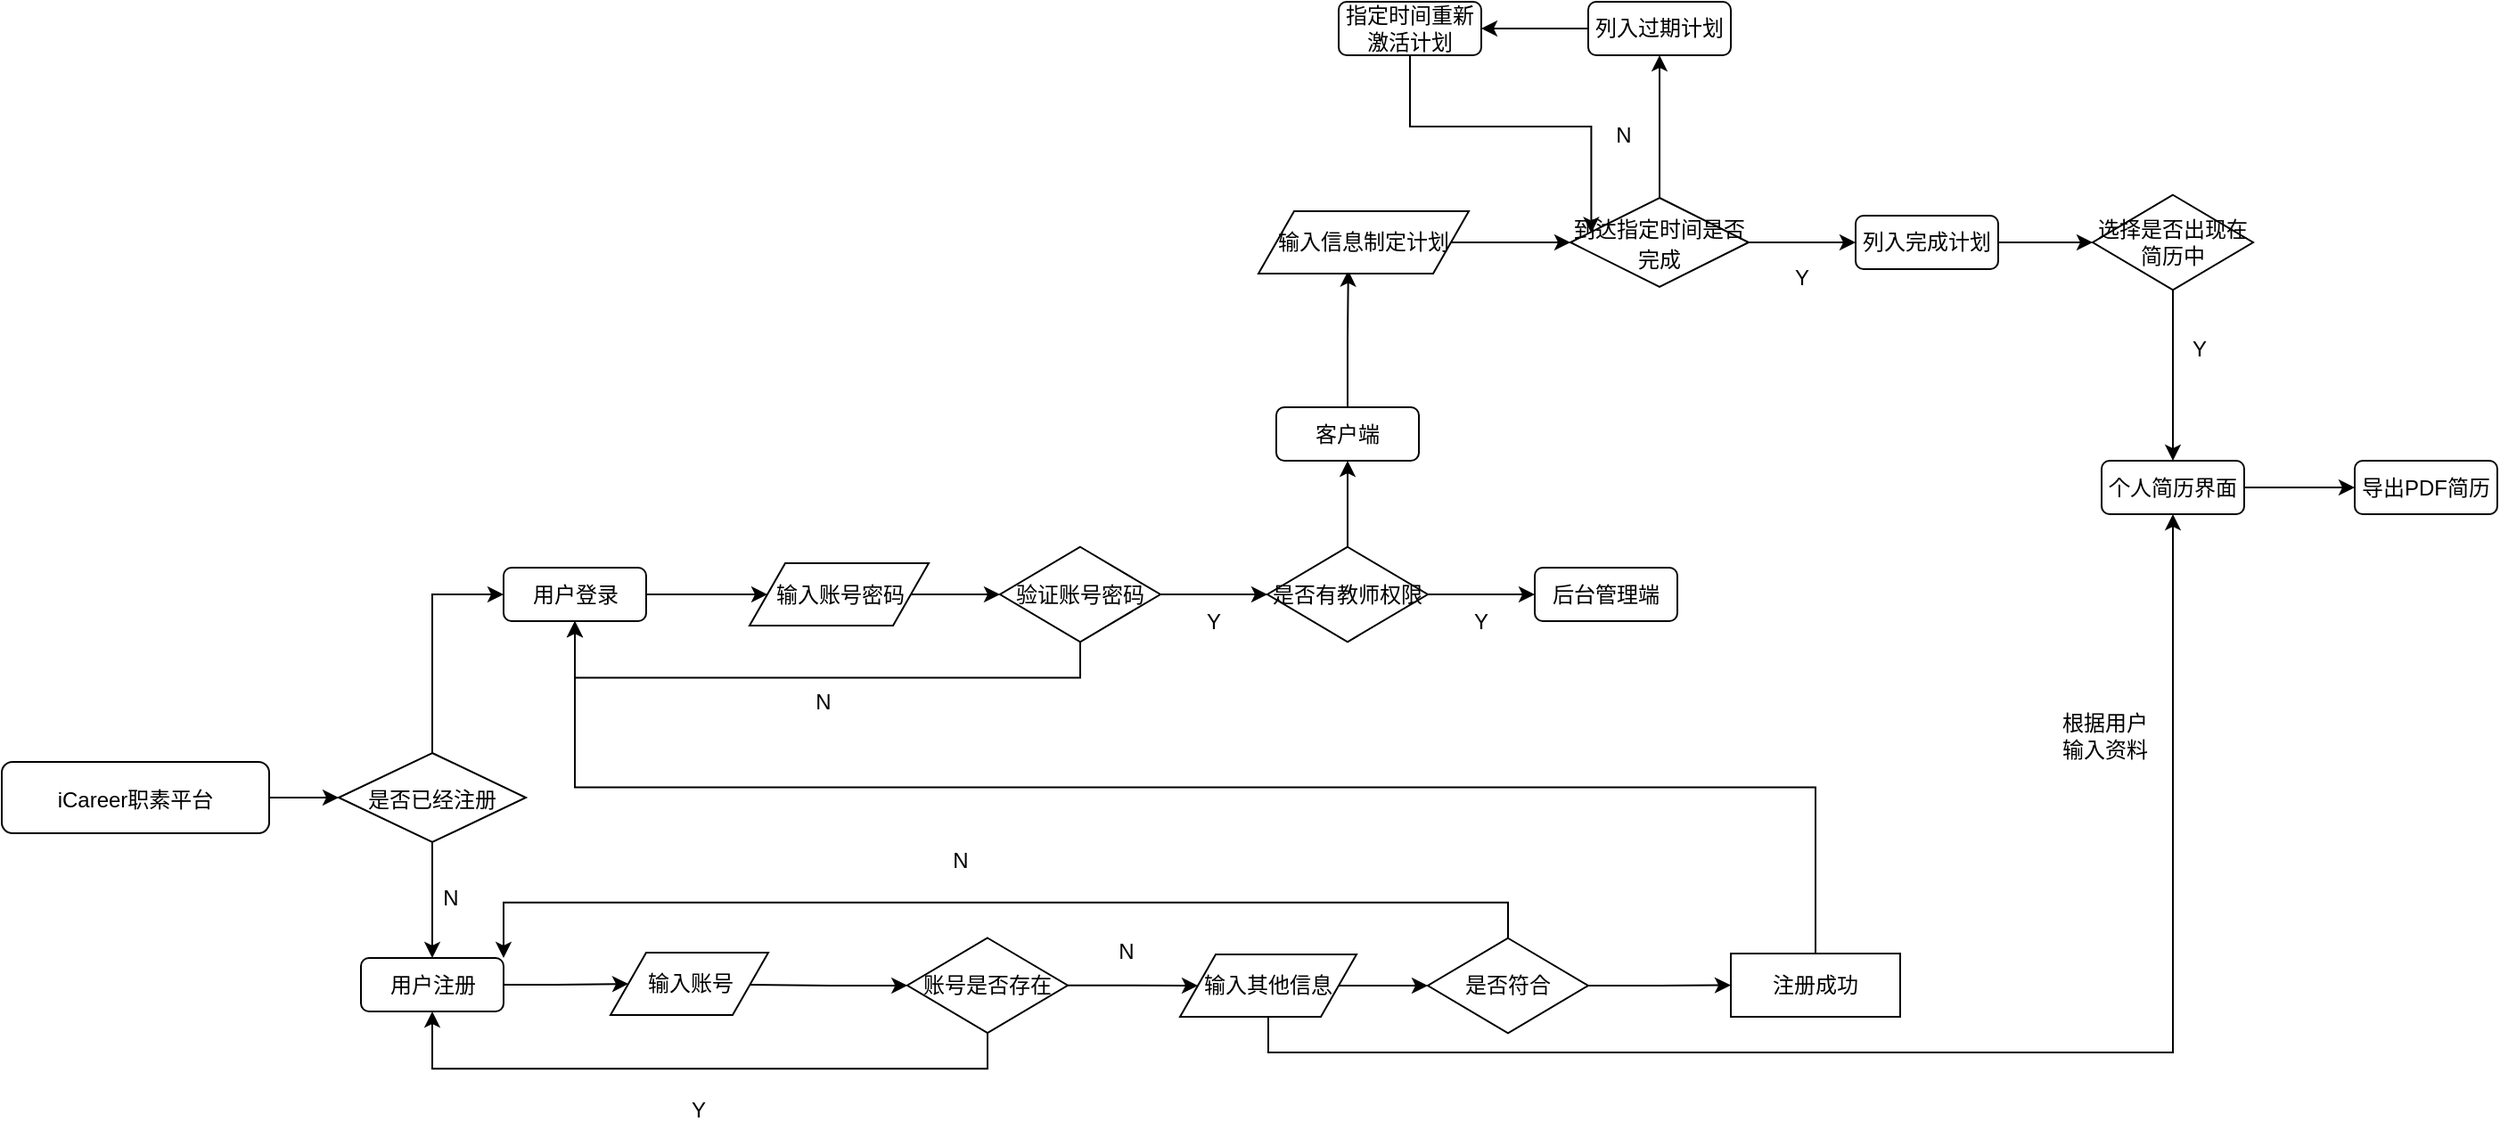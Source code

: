 <mxfile version="21.2.3" type="github">
  <diagram name="第 1 页" id="euEaf28D1Kuny6yM_ITr">
    <mxGraphModel dx="1235" dy="636" grid="1" gridSize="10" guides="1" tooltips="1" connect="1" arrows="1" fold="1" page="1" pageScale="1" pageWidth="21200" pageHeight="55500" math="0" shadow="0">
      <root>
        <mxCell id="0" />
        <mxCell id="1" parent="0" />
        <mxCell id="U6TWn9f8TfeEKBh5Oc99-87" value="" style="edgeStyle=orthogonalEdgeStyle;rounded=0;orthogonalLoop=1;jettySize=auto;html=1;" edge="1" parent="1" source="U6TWn9f8TfeEKBh5Oc99-3" target="U6TWn9f8TfeEKBh5Oc99-86">
          <mxGeometry relative="1" as="geometry" />
        </mxCell>
        <mxCell id="U6TWn9f8TfeEKBh5Oc99-3" value="&lt;font style=&quot;font-size: 12px; font-weight: normal;&quot;&gt;iCareer职素平台&lt;/font&gt;" style="rounded=1;whiteSpace=wrap;html=1;fontStyle=1;fontSize=14;" vertex="1" parent="1">
          <mxGeometry x="70" y="776.5" width="150" height="40" as="geometry" />
        </mxCell>
        <mxCell id="U6TWn9f8TfeEKBh5Oc99-91" style="edgeStyle=orthogonalEdgeStyle;rounded=0;orthogonalLoop=1;jettySize=auto;html=1;exitX=0.5;exitY=1;exitDx=0;exitDy=0;entryX=0.5;entryY=0;entryDx=0;entryDy=0;" edge="1" parent="1" source="U6TWn9f8TfeEKBh5Oc99-86" target="U6TWn9f8TfeEKBh5Oc99-90">
          <mxGeometry relative="1" as="geometry" />
        </mxCell>
        <mxCell id="U6TWn9f8TfeEKBh5Oc99-130" style="edgeStyle=orthogonalEdgeStyle;rounded=0;orthogonalLoop=1;jettySize=auto;html=1;exitX=0.5;exitY=0;exitDx=0;exitDy=0;entryX=0;entryY=0.5;entryDx=0;entryDy=0;" edge="1" parent="1" source="U6TWn9f8TfeEKBh5Oc99-86" target="U6TWn9f8TfeEKBh5Oc99-127">
          <mxGeometry relative="1" as="geometry" />
        </mxCell>
        <mxCell id="U6TWn9f8TfeEKBh5Oc99-86" value="&lt;font style=&quot;font-size: 12px; font-weight: normal;&quot;&gt;是否已经注册&lt;/font&gt;" style="rhombus;whiteSpace=wrap;html=1;fontSize=14;rounded=0;fontStyle=1;" vertex="1" parent="1">
          <mxGeometry x="259" y="771.5" width="105" height="50" as="geometry" />
        </mxCell>
        <mxCell id="U6TWn9f8TfeEKBh5Oc99-106" value="" style="edgeStyle=orthogonalEdgeStyle;rounded=0;orthogonalLoop=1;jettySize=auto;html=1;" edge="1" parent="1" source="U6TWn9f8TfeEKBh5Oc99-90" target="U6TWn9f8TfeEKBh5Oc99-105">
          <mxGeometry relative="1" as="geometry" />
        </mxCell>
        <mxCell id="U6TWn9f8TfeEKBh5Oc99-90" value="用户注册" style="rounded=1;whiteSpace=wrap;html=1;" vertex="1" parent="1">
          <mxGeometry x="271.5" y="886.5" width="80" height="30" as="geometry" />
        </mxCell>
        <mxCell id="U6TWn9f8TfeEKBh5Oc99-94" value="N" style="text;html=1;strokeColor=none;fillColor=none;align=center;verticalAlign=middle;whiteSpace=wrap;rounded=0;" vertex="1" parent="1">
          <mxGeometry x="292" y="837.5" width="60" height="30" as="geometry" />
        </mxCell>
        <mxCell id="U6TWn9f8TfeEKBh5Oc99-101" value="Y" style="text;html=1;strokeColor=none;fillColor=none;align=center;verticalAlign=middle;whiteSpace=wrap;rounded=0;" vertex="1" parent="1">
          <mxGeometry x="430.5" y="956.5" width="60" height="30" as="geometry" />
        </mxCell>
        <mxCell id="U6TWn9f8TfeEKBh5Oc99-108" value="" style="edgeStyle=orthogonalEdgeStyle;rounded=0;orthogonalLoop=1;jettySize=auto;html=1;" edge="1" parent="1" target="U6TWn9f8TfeEKBh5Oc99-107">
          <mxGeometry relative="1" as="geometry">
            <mxPoint x="490" y="901.5" as="sourcePoint" />
          </mxGeometry>
        </mxCell>
        <mxCell id="U6TWn9f8TfeEKBh5Oc99-105" value="输入账号" style="shape=parallelogram;perimeter=parallelogramPerimeter;whiteSpace=wrap;html=1;fixedSize=1;rounded=0;" vertex="1" parent="1">
          <mxGeometry x="411.5" y="883.5" width="88.5" height="35" as="geometry" />
        </mxCell>
        <mxCell id="U6TWn9f8TfeEKBh5Oc99-111" style="edgeStyle=orthogonalEdgeStyle;rounded=0;orthogonalLoop=1;jettySize=auto;html=1;exitX=0.5;exitY=1;exitDx=0;exitDy=0;entryX=0.5;entryY=1;entryDx=0;entryDy=0;" edge="1" parent="1" source="U6TWn9f8TfeEKBh5Oc99-107" target="U6TWn9f8TfeEKBh5Oc99-90">
          <mxGeometry relative="1" as="geometry" />
        </mxCell>
        <mxCell id="U6TWn9f8TfeEKBh5Oc99-117" style="edgeStyle=orthogonalEdgeStyle;rounded=0;orthogonalLoop=1;jettySize=auto;html=1;exitX=1;exitY=0.5;exitDx=0;exitDy=0;entryX=0;entryY=0.5;entryDx=0;entryDy=0;" edge="1" parent="1" source="U6TWn9f8TfeEKBh5Oc99-107" target="U6TWn9f8TfeEKBh5Oc99-115">
          <mxGeometry relative="1" as="geometry" />
        </mxCell>
        <mxCell id="U6TWn9f8TfeEKBh5Oc99-107" value="账号是否存在" style="rhombus;whiteSpace=wrap;html=1;rounded=0;" vertex="1" parent="1">
          <mxGeometry x="578" y="875.25" width="90" height="53.25" as="geometry" />
        </mxCell>
        <mxCell id="U6TWn9f8TfeEKBh5Oc99-119" style="edgeStyle=orthogonalEdgeStyle;rounded=0;orthogonalLoop=1;jettySize=auto;html=1;exitX=1;exitY=0.5;exitDx=0;exitDy=0;entryX=0;entryY=0.5;entryDx=0;entryDy=0;" edge="1" parent="1" source="U6TWn9f8TfeEKBh5Oc99-115" target="U6TWn9f8TfeEKBh5Oc99-118">
          <mxGeometry relative="1" as="geometry" />
        </mxCell>
        <mxCell id="U6TWn9f8TfeEKBh5Oc99-186" style="edgeStyle=orthogonalEdgeStyle;rounded=0;orthogonalLoop=1;jettySize=auto;html=1;exitX=0.5;exitY=1;exitDx=0;exitDy=0;entryX=0.5;entryY=1;entryDx=0;entryDy=0;" edge="1" parent="1" source="U6TWn9f8TfeEKBh5Oc99-115" target="U6TWn9f8TfeEKBh5Oc99-180">
          <mxGeometry relative="1" as="geometry" />
        </mxCell>
        <mxCell id="U6TWn9f8TfeEKBh5Oc99-115" value="输入其他信息" style="shape=parallelogram;perimeter=parallelogramPerimeter;whiteSpace=wrap;html=1;fixedSize=1;rounded=0;" vertex="1" parent="1">
          <mxGeometry x="731" y="884.5" width="99" height="35" as="geometry" />
        </mxCell>
        <mxCell id="U6TWn9f8TfeEKBh5Oc99-120" style="edgeStyle=orthogonalEdgeStyle;rounded=0;orthogonalLoop=1;jettySize=auto;html=1;exitX=0.5;exitY=0;exitDx=0;exitDy=0;entryX=1;entryY=0;entryDx=0;entryDy=0;" edge="1" parent="1" source="U6TWn9f8TfeEKBh5Oc99-118" target="U6TWn9f8TfeEKBh5Oc99-90">
          <mxGeometry relative="1" as="geometry" />
        </mxCell>
        <mxCell id="U6TWn9f8TfeEKBh5Oc99-124" value="" style="edgeStyle=orthogonalEdgeStyle;rounded=0;orthogonalLoop=1;jettySize=auto;html=1;" edge="1" parent="1" source="U6TWn9f8TfeEKBh5Oc99-118" target="U6TWn9f8TfeEKBh5Oc99-123">
          <mxGeometry relative="1" as="geometry" />
        </mxCell>
        <mxCell id="U6TWn9f8TfeEKBh5Oc99-118" value="是否符合" style="rhombus;whiteSpace=wrap;html=1;rounded=0;" vertex="1" parent="1">
          <mxGeometry x="870" y="875.38" width="90" height="53.25" as="geometry" />
        </mxCell>
        <mxCell id="U6TWn9f8TfeEKBh5Oc99-121" value="N" style="text;html=1;strokeColor=none;fillColor=none;align=center;verticalAlign=middle;whiteSpace=wrap;rounded=0;" vertex="1" parent="1">
          <mxGeometry x="578" y="816.5" width="60" height="30" as="geometry" />
        </mxCell>
        <mxCell id="U6TWn9f8TfeEKBh5Oc99-122" value="N" style="text;html=1;strokeColor=none;fillColor=none;align=center;verticalAlign=middle;whiteSpace=wrap;rounded=0;" vertex="1" parent="1">
          <mxGeometry x="671" y="867.5" width="60" height="30" as="geometry" />
        </mxCell>
        <mxCell id="U6TWn9f8TfeEKBh5Oc99-131" style="edgeStyle=orthogonalEdgeStyle;rounded=0;orthogonalLoop=1;jettySize=auto;html=1;exitX=0.5;exitY=0;exitDx=0;exitDy=0;entryX=0.5;entryY=1;entryDx=0;entryDy=0;" edge="1" parent="1" source="U6TWn9f8TfeEKBh5Oc99-123" target="U6TWn9f8TfeEKBh5Oc99-127">
          <mxGeometry relative="1" as="geometry" />
        </mxCell>
        <mxCell id="U6TWn9f8TfeEKBh5Oc99-123" value="注册成功" style="whiteSpace=wrap;html=1;rounded=0;" vertex="1" parent="1">
          <mxGeometry x="1040" y="884" width="95" height="35.5" as="geometry" />
        </mxCell>
        <mxCell id="U6TWn9f8TfeEKBh5Oc99-136" style="edgeStyle=orthogonalEdgeStyle;rounded=0;orthogonalLoop=1;jettySize=auto;html=1;exitX=1;exitY=0.5;exitDx=0;exitDy=0;entryX=0;entryY=0.5;entryDx=0;entryDy=0;" edge="1" parent="1" source="U6TWn9f8TfeEKBh5Oc99-127" target="U6TWn9f8TfeEKBh5Oc99-135">
          <mxGeometry relative="1" as="geometry" />
        </mxCell>
        <mxCell id="U6TWn9f8TfeEKBh5Oc99-127" value="用户登录" style="rounded=1;whiteSpace=wrap;html=1;" vertex="1" parent="1">
          <mxGeometry x="351.5" y="667.5" width="80" height="30" as="geometry" />
        </mxCell>
        <mxCell id="U6TWn9f8TfeEKBh5Oc99-138" style="edgeStyle=orthogonalEdgeStyle;rounded=0;orthogonalLoop=1;jettySize=auto;html=1;exitX=1;exitY=0.5;exitDx=0;exitDy=0;entryX=0;entryY=0.5;entryDx=0;entryDy=0;" edge="1" parent="1" source="U6TWn9f8TfeEKBh5Oc99-135" target="U6TWn9f8TfeEKBh5Oc99-137">
          <mxGeometry relative="1" as="geometry" />
        </mxCell>
        <mxCell id="U6TWn9f8TfeEKBh5Oc99-135" value="输入账号密码" style="shape=parallelogram;perimeter=parallelogramPerimeter;whiteSpace=wrap;html=1;fixedSize=1;rounded=0;" vertex="1" parent="1">
          <mxGeometry x="489.5" y="665" width="100.5" height="35" as="geometry" />
        </mxCell>
        <mxCell id="U6TWn9f8TfeEKBh5Oc99-139" style="edgeStyle=orthogonalEdgeStyle;rounded=0;orthogonalLoop=1;jettySize=auto;html=1;exitX=0.5;exitY=1;exitDx=0;exitDy=0;entryX=0.5;entryY=1;entryDx=0;entryDy=0;" edge="1" parent="1" source="U6TWn9f8TfeEKBh5Oc99-137" target="U6TWn9f8TfeEKBh5Oc99-127">
          <mxGeometry relative="1" as="geometry" />
        </mxCell>
        <mxCell id="U6TWn9f8TfeEKBh5Oc99-143" style="edgeStyle=orthogonalEdgeStyle;rounded=0;orthogonalLoop=1;jettySize=auto;html=1;exitX=1;exitY=0.5;exitDx=0;exitDy=0;entryX=0;entryY=0.5;entryDx=0;entryDy=0;" edge="1" parent="1" source="U6TWn9f8TfeEKBh5Oc99-137" target="U6TWn9f8TfeEKBh5Oc99-142">
          <mxGeometry relative="1" as="geometry" />
        </mxCell>
        <mxCell id="U6TWn9f8TfeEKBh5Oc99-137" value="验证账号密码" style="rhombus;whiteSpace=wrap;html=1;rounded=0;" vertex="1" parent="1">
          <mxGeometry x="630" y="655.88" width="90" height="53.25" as="geometry" />
        </mxCell>
        <mxCell id="U6TWn9f8TfeEKBh5Oc99-140" value="N" style="text;html=1;strokeColor=none;fillColor=none;align=center;verticalAlign=middle;whiteSpace=wrap;rounded=0;" vertex="1" parent="1">
          <mxGeometry x="501" y="727.5" width="60" height="30" as="geometry" />
        </mxCell>
        <mxCell id="U6TWn9f8TfeEKBh5Oc99-152" style="edgeStyle=orthogonalEdgeStyle;rounded=0;orthogonalLoop=1;jettySize=auto;html=1;exitX=1;exitY=0.5;exitDx=0;exitDy=0;" edge="1" parent="1" source="U6TWn9f8TfeEKBh5Oc99-142" target="U6TWn9f8TfeEKBh5Oc99-151">
          <mxGeometry relative="1" as="geometry" />
        </mxCell>
        <mxCell id="U6TWn9f8TfeEKBh5Oc99-155" style="edgeStyle=orthogonalEdgeStyle;rounded=0;orthogonalLoop=1;jettySize=auto;html=1;exitX=0.5;exitY=0;exitDx=0;exitDy=0;entryX=0.5;entryY=1;entryDx=0;entryDy=0;" edge="1" parent="1" source="U6TWn9f8TfeEKBh5Oc99-142" target="U6TWn9f8TfeEKBh5Oc99-154">
          <mxGeometry relative="1" as="geometry" />
        </mxCell>
        <mxCell id="U6TWn9f8TfeEKBh5Oc99-142" value="是否有教师权限" style="rhombus;whiteSpace=wrap;html=1;rounded=0;" vertex="1" parent="1">
          <mxGeometry x="780" y="655.88" width="90" height="53.25" as="geometry" />
        </mxCell>
        <mxCell id="U6TWn9f8TfeEKBh5Oc99-149" value="Y" style="text;html=1;strokeColor=none;fillColor=none;align=center;verticalAlign=middle;whiteSpace=wrap;rounded=0;" vertex="1" parent="1">
          <mxGeometry x="720" y="682.51" width="60" height="30" as="geometry" />
        </mxCell>
        <mxCell id="U6TWn9f8TfeEKBh5Oc99-151" value="后台管理端" style="rounded=1;whiteSpace=wrap;html=1;" vertex="1" parent="1">
          <mxGeometry x="930" y="667.5" width="80" height="30" as="geometry" />
        </mxCell>
        <mxCell id="U6TWn9f8TfeEKBh5Oc99-153" value="Y" style="text;html=1;strokeColor=none;fillColor=none;align=center;verticalAlign=middle;whiteSpace=wrap;rounded=0;" vertex="1" parent="1">
          <mxGeometry x="870" y="682.51" width="60" height="30" as="geometry" />
        </mxCell>
        <mxCell id="U6TWn9f8TfeEKBh5Oc99-160" style="edgeStyle=orthogonalEdgeStyle;rounded=0;orthogonalLoop=1;jettySize=auto;html=1;exitX=0.5;exitY=0;exitDx=0;exitDy=0;entryX=0.427;entryY=0.951;entryDx=0;entryDy=0;entryPerimeter=0;" edge="1" parent="1" source="U6TWn9f8TfeEKBh5Oc99-154" target="U6TWn9f8TfeEKBh5Oc99-158">
          <mxGeometry relative="1" as="geometry" />
        </mxCell>
        <mxCell id="U6TWn9f8TfeEKBh5Oc99-154" value="客户端" style="rounded=1;whiteSpace=wrap;html=1;" vertex="1" parent="1">
          <mxGeometry x="785" y="577.5" width="80" height="30" as="geometry" />
        </mxCell>
        <mxCell id="U6TWn9f8TfeEKBh5Oc99-163" style="edgeStyle=orthogonalEdgeStyle;rounded=0;orthogonalLoop=1;jettySize=auto;html=1;exitX=1;exitY=0.5;exitDx=0;exitDy=0;entryX=0;entryY=0.5;entryDx=0;entryDy=0;" edge="1" parent="1" source="U6TWn9f8TfeEKBh5Oc99-158" target="U6TWn9f8TfeEKBh5Oc99-162">
          <mxGeometry relative="1" as="geometry" />
        </mxCell>
        <mxCell id="U6TWn9f8TfeEKBh5Oc99-158" value="输入信息制定计划" style="shape=parallelogram;perimeter=parallelogramPerimeter;whiteSpace=wrap;html=1;fixedSize=1;rounded=0;" vertex="1" parent="1">
          <mxGeometry x="775" y="467.5" width="118" height="35" as="geometry" />
        </mxCell>
        <mxCell id="U6TWn9f8TfeEKBh5Oc99-166" style="edgeStyle=orthogonalEdgeStyle;rounded=0;orthogonalLoop=1;jettySize=auto;html=1;exitX=0.5;exitY=0;exitDx=0;exitDy=0;entryX=0.5;entryY=1;entryDx=0;entryDy=0;" edge="1" parent="1" source="U6TWn9f8TfeEKBh5Oc99-162" target="U6TWn9f8TfeEKBh5Oc99-165">
          <mxGeometry relative="1" as="geometry" />
        </mxCell>
        <mxCell id="U6TWn9f8TfeEKBh5Oc99-174" style="edgeStyle=orthogonalEdgeStyle;rounded=0;orthogonalLoop=1;jettySize=auto;html=1;exitX=1;exitY=0.5;exitDx=0;exitDy=0;entryX=0;entryY=0.5;entryDx=0;entryDy=0;" edge="1" parent="1" source="U6TWn9f8TfeEKBh5Oc99-162" target="U6TWn9f8TfeEKBh5Oc99-173">
          <mxGeometry relative="1" as="geometry" />
        </mxCell>
        <mxCell id="U6TWn9f8TfeEKBh5Oc99-162" value="&lt;font style=&quot;font-size: 12px; font-weight: normal;&quot;&gt;到达指定时间是否完成&lt;/font&gt;" style="rhombus;whiteSpace=wrap;html=1;fontSize=14;rounded=0;fontStyle=1;" vertex="1" parent="1">
          <mxGeometry x="950" y="460" width="100" height="50" as="geometry" />
        </mxCell>
        <mxCell id="U6TWn9f8TfeEKBh5Oc99-171" style="edgeStyle=orthogonalEdgeStyle;rounded=0;orthogonalLoop=1;jettySize=auto;html=1;exitX=0;exitY=0.5;exitDx=0;exitDy=0;entryX=1;entryY=0.5;entryDx=0;entryDy=0;" edge="1" parent="1" source="U6TWn9f8TfeEKBh5Oc99-165" target="U6TWn9f8TfeEKBh5Oc99-169">
          <mxGeometry relative="1" as="geometry" />
        </mxCell>
        <mxCell id="U6TWn9f8TfeEKBh5Oc99-165" value="列入过期计划" style="rounded=1;whiteSpace=wrap;html=1;" vertex="1" parent="1">
          <mxGeometry x="960" y="350" width="80" height="30" as="geometry" />
        </mxCell>
        <mxCell id="U6TWn9f8TfeEKBh5Oc99-167" value="N" style="text;html=1;strokeColor=none;fillColor=none;align=center;verticalAlign=middle;whiteSpace=wrap;rounded=0;" vertex="1" parent="1">
          <mxGeometry x="950" y="410" width="60" height="30" as="geometry" />
        </mxCell>
        <mxCell id="U6TWn9f8TfeEKBh5Oc99-170" style="edgeStyle=orthogonalEdgeStyle;rounded=0;orthogonalLoop=1;jettySize=auto;html=1;exitX=0.5;exitY=1;exitDx=0;exitDy=0;entryX=0.117;entryY=0.395;entryDx=0;entryDy=0;entryPerimeter=0;" edge="1" parent="1" source="U6TWn9f8TfeEKBh5Oc99-169" target="U6TWn9f8TfeEKBh5Oc99-162">
          <mxGeometry relative="1" as="geometry" />
        </mxCell>
        <mxCell id="U6TWn9f8TfeEKBh5Oc99-169" value="指定时间重新激活计划" style="rounded=1;whiteSpace=wrap;html=1;" vertex="1" parent="1">
          <mxGeometry x="820" y="350" width="80" height="30" as="geometry" />
        </mxCell>
        <mxCell id="U6TWn9f8TfeEKBh5Oc99-178" style="edgeStyle=orthogonalEdgeStyle;rounded=0;orthogonalLoop=1;jettySize=auto;html=1;exitX=1;exitY=0.5;exitDx=0;exitDy=0;entryX=0;entryY=0.5;entryDx=0;entryDy=0;" edge="1" parent="1" source="U6TWn9f8TfeEKBh5Oc99-173" target="U6TWn9f8TfeEKBh5Oc99-176">
          <mxGeometry relative="1" as="geometry" />
        </mxCell>
        <mxCell id="U6TWn9f8TfeEKBh5Oc99-173" value="列入完成计划" style="rounded=1;whiteSpace=wrap;html=1;" vertex="1" parent="1">
          <mxGeometry x="1110" y="470" width="80" height="30" as="geometry" />
        </mxCell>
        <mxCell id="U6TWn9f8TfeEKBh5Oc99-181" style="edgeStyle=orthogonalEdgeStyle;rounded=0;orthogonalLoop=1;jettySize=auto;html=1;exitX=0.5;exitY=1;exitDx=0;exitDy=0;entryX=0.5;entryY=0;entryDx=0;entryDy=0;" edge="1" parent="1" source="U6TWn9f8TfeEKBh5Oc99-176" target="U6TWn9f8TfeEKBh5Oc99-180">
          <mxGeometry relative="1" as="geometry" />
        </mxCell>
        <mxCell id="U6TWn9f8TfeEKBh5Oc99-176" value="选择是否出现在简历中" style="rhombus;whiteSpace=wrap;html=1;rounded=0;" vertex="1" parent="1">
          <mxGeometry x="1243" y="458.37" width="90" height="53.25" as="geometry" />
        </mxCell>
        <mxCell id="U6TWn9f8TfeEKBh5Oc99-188" style="edgeStyle=orthogonalEdgeStyle;rounded=0;orthogonalLoop=1;jettySize=auto;html=1;exitX=1;exitY=0.5;exitDx=0;exitDy=0;entryX=0;entryY=0.5;entryDx=0;entryDy=0;" edge="1" parent="1" source="U6TWn9f8TfeEKBh5Oc99-180" target="U6TWn9f8TfeEKBh5Oc99-187">
          <mxGeometry relative="1" as="geometry" />
        </mxCell>
        <mxCell id="U6TWn9f8TfeEKBh5Oc99-180" value="个人简历界面" style="rounded=1;whiteSpace=wrap;html=1;" vertex="1" parent="1">
          <mxGeometry x="1248" y="607.5" width="80" height="30" as="geometry" />
        </mxCell>
        <mxCell id="U6TWn9f8TfeEKBh5Oc99-183" value="Y" style="text;html=1;strokeColor=none;fillColor=none;align=center;verticalAlign=middle;whiteSpace=wrap;rounded=0;" vertex="1" parent="1">
          <mxGeometry x="1273" y="530" width="60" height="30" as="geometry" />
        </mxCell>
        <mxCell id="U6TWn9f8TfeEKBh5Oc99-184" value="根据用户输入资料" style="text;html=1;strokeColor=none;fillColor=none;align=center;verticalAlign=middle;whiteSpace=wrap;rounded=0;" vertex="1" parent="1">
          <mxGeometry x="1220" y="746.5" width="60" height="30" as="geometry" />
        </mxCell>
        <mxCell id="U6TWn9f8TfeEKBh5Oc99-185" value="Y" style="text;html=1;strokeColor=none;fillColor=none;align=center;verticalAlign=middle;whiteSpace=wrap;rounded=0;" vertex="1" parent="1">
          <mxGeometry x="1050" y="490" width="60" height="30" as="geometry" />
        </mxCell>
        <mxCell id="U6TWn9f8TfeEKBh5Oc99-187" value="导出PDF简历" style="rounded=1;whiteSpace=wrap;html=1;" vertex="1" parent="1">
          <mxGeometry x="1390" y="607.5" width="80" height="30" as="geometry" />
        </mxCell>
      </root>
    </mxGraphModel>
  </diagram>
</mxfile>
